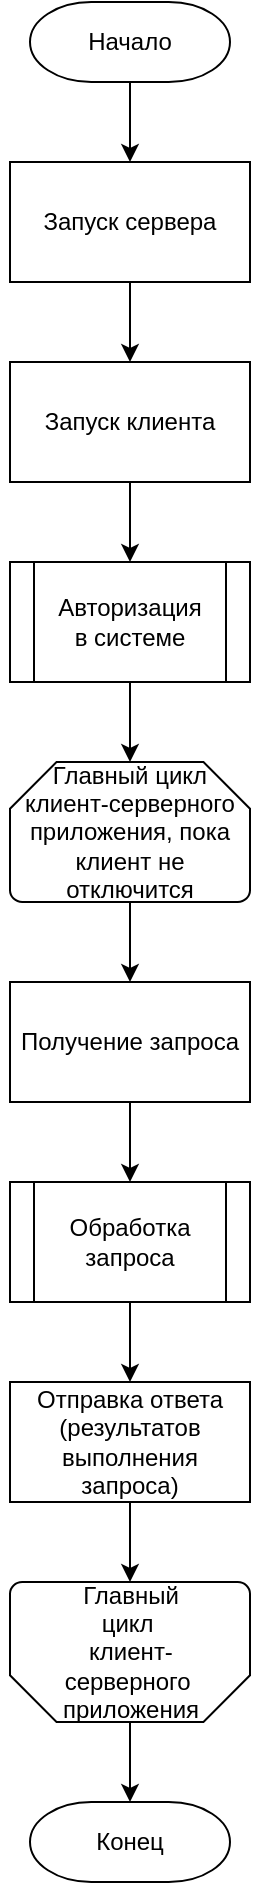 <mxfile version="25.0.2">
  <diagram name="Страница — 1" id="7y6cTuykLPm4HrHN1Syu">
    <mxGraphModel dx="1194" dy="814" grid="1" gridSize="10" guides="1" tooltips="1" connect="1" arrows="1" fold="1" page="1" pageScale="1" pageWidth="827" pageHeight="1169" math="0" shadow="0">
      <root>
        <mxCell id="0" />
        <mxCell id="1" parent="0" />
        <mxCell id="6brK-8HsoZCs5_pEEz4A-5" style="edgeStyle=orthogonalEdgeStyle;rounded=0;orthogonalLoop=1;jettySize=auto;html=1;" edge="1" parent="1" source="6brK-8HsoZCs5_pEEz4A-2" target="6brK-8HsoZCs5_pEEz4A-3">
          <mxGeometry relative="1" as="geometry" />
        </mxCell>
        <mxCell id="6brK-8HsoZCs5_pEEz4A-2" value="Начало" style="strokeWidth=1;html=1;shape=mxgraph.flowchart.terminator;whiteSpace=wrap;" vertex="1" parent="1">
          <mxGeometry x="350" y="120" width="100" height="40" as="geometry" />
        </mxCell>
        <mxCell id="6brK-8HsoZCs5_pEEz4A-6" style="edgeStyle=orthogonalEdgeStyle;rounded=0;orthogonalLoop=1;jettySize=auto;html=1;" edge="1" parent="1" source="6brK-8HsoZCs5_pEEz4A-3" target="6brK-8HsoZCs5_pEEz4A-4">
          <mxGeometry relative="1" as="geometry">
            <mxPoint x="400" y="330" as="targetPoint" />
          </mxGeometry>
        </mxCell>
        <mxCell id="6brK-8HsoZCs5_pEEz4A-3" value="Запуск сервера" style="rounded=0;whiteSpace=wrap;html=1;" vertex="1" parent="1">
          <mxGeometry x="340" y="200" width="120" height="60" as="geometry" />
        </mxCell>
        <mxCell id="6brK-8HsoZCs5_pEEz4A-8" style="edgeStyle=orthogonalEdgeStyle;rounded=0;orthogonalLoop=1;jettySize=auto;html=1;" edge="1" parent="1" source="6brK-8HsoZCs5_pEEz4A-4" target="6brK-8HsoZCs5_pEEz4A-7">
          <mxGeometry relative="1" as="geometry" />
        </mxCell>
        <mxCell id="6brK-8HsoZCs5_pEEz4A-4" value="Запуск клиента" style="rounded=0;whiteSpace=wrap;html=1;" vertex="1" parent="1">
          <mxGeometry x="340" y="300" width="120" height="60" as="geometry" />
        </mxCell>
        <mxCell id="6brK-8HsoZCs5_pEEz4A-10" style="edgeStyle=orthogonalEdgeStyle;rounded=0;orthogonalLoop=1;jettySize=auto;html=1;" edge="1" parent="1" source="6brK-8HsoZCs5_pEEz4A-7" target="6brK-8HsoZCs5_pEEz4A-9">
          <mxGeometry relative="1" as="geometry" />
        </mxCell>
        <mxCell id="6brK-8HsoZCs5_pEEz4A-7" value="Авторизация&lt;div&gt;в системе&lt;/div&gt;" style="shape=process;whiteSpace=wrap;html=1;backgroundOutline=1;" vertex="1" parent="1">
          <mxGeometry x="340" y="400" width="120" height="60" as="geometry" />
        </mxCell>
        <mxCell id="6brK-8HsoZCs5_pEEz4A-12" style="edgeStyle=orthogonalEdgeStyle;rounded=0;orthogonalLoop=1;jettySize=auto;html=1;" edge="1" parent="1" source="6brK-8HsoZCs5_pEEz4A-9" target="6brK-8HsoZCs5_pEEz4A-11">
          <mxGeometry relative="1" as="geometry" />
        </mxCell>
        <mxCell id="6brK-8HsoZCs5_pEEz4A-9" value="Главный цикл клиент-серверного приложения, пока клиент не отключится" style="strokeWidth=1;html=1;shape=mxgraph.flowchart.loop_limit;whiteSpace=wrap;" vertex="1" parent="1">
          <mxGeometry x="340" y="500" width="120" height="70" as="geometry" />
        </mxCell>
        <mxCell id="6brK-8HsoZCs5_pEEz4A-14" style="edgeStyle=orthogonalEdgeStyle;rounded=0;orthogonalLoop=1;jettySize=auto;html=1;" edge="1" parent="1" source="6brK-8HsoZCs5_pEEz4A-11" target="6brK-8HsoZCs5_pEEz4A-13">
          <mxGeometry relative="1" as="geometry" />
        </mxCell>
        <mxCell id="6brK-8HsoZCs5_pEEz4A-11" value="Получение запроса" style="rounded=0;whiteSpace=wrap;html=1;" vertex="1" parent="1">
          <mxGeometry x="340" y="610" width="120" height="60" as="geometry" />
        </mxCell>
        <mxCell id="6brK-8HsoZCs5_pEEz4A-16" style="edgeStyle=orthogonalEdgeStyle;rounded=0;orthogonalLoop=1;jettySize=auto;html=1;" edge="1" parent="1" source="6brK-8HsoZCs5_pEEz4A-13" target="6brK-8HsoZCs5_pEEz4A-15">
          <mxGeometry relative="1" as="geometry" />
        </mxCell>
        <mxCell id="6brK-8HsoZCs5_pEEz4A-13" value="Обработка запроса" style="shape=process;whiteSpace=wrap;html=1;backgroundOutline=1;" vertex="1" parent="1">
          <mxGeometry x="340" y="710" width="120" height="60" as="geometry" />
        </mxCell>
        <mxCell id="6brK-8HsoZCs5_pEEz4A-19" style="edgeStyle=orthogonalEdgeStyle;rounded=0;orthogonalLoop=1;jettySize=auto;html=1;" edge="1" parent="1" source="6brK-8HsoZCs5_pEEz4A-15" target="6brK-8HsoZCs5_pEEz4A-17">
          <mxGeometry relative="1" as="geometry" />
        </mxCell>
        <mxCell id="6brK-8HsoZCs5_pEEz4A-15" value="Отправка ответа&lt;div&gt;(результатов выполнения запроса)&lt;/div&gt;" style="rounded=0;whiteSpace=wrap;html=1;" vertex="1" parent="1">
          <mxGeometry x="340" y="810" width="120" height="60" as="geometry" />
        </mxCell>
        <mxCell id="6brK-8HsoZCs5_pEEz4A-17" value="" style="strokeWidth=1;html=1;shape=mxgraph.flowchart.loop_limit;whiteSpace=wrap;rotation=-180;" vertex="1" parent="1">
          <mxGeometry x="340" y="910" width="120" height="70" as="geometry" />
        </mxCell>
        <mxCell id="6brK-8HsoZCs5_pEEz4A-21" style="edgeStyle=orthogonalEdgeStyle;rounded=0;orthogonalLoop=1;jettySize=auto;html=1;" edge="1" parent="1" source="6brK-8HsoZCs5_pEEz4A-17" target="6brK-8HsoZCs5_pEEz4A-20">
          <mxGeometry relative="1" as="geometry" />
        </mxCell>
        <mxCell id="6brK-8HsoZCs5_pEEz4A-18" value="&lt;span style=&quot;text-wrap: wrap;&quot;&gt;Главный цикл&amp;nbsp;&lt;/span&gt;&lt;div&gt;&lt;span style=&quot;text-wrap: wrap;&quot;&gt;клиент-серверного&amp;nbsp;&lt;/span&gt;&lt;div&gt;&lt;span style=&quot;text-wrap: wrap;&quot;&gt;приложения&lt;/span&gt;&lt;/div&gt;&lt;/div&gt;" style="text;html=1;align=center;verticalAlign=middle;resizable=0;points=[];autosize=1;strokeColor=none;fillColor=none;" vertex="1" parent="1">
          <mxGeometry x="335" y="915" width="130" height="60" as="geometry" />
        </mxCell>
        <mxCell id="6brK-8HsoZCs5_pEEz4A-20" value="Конец" style="strokeWidth=1;html=1;shape=mxgraph.flowchart.terminator;whiteSpace=wrap;" vertex="1" parent="1">
          <mxGeometry x="350" y="1020" width="100" height="40" as="geometry" />
        </mxCell>
      </root>
    </mxGraphModel>
  </diagram>
</mxfile>
